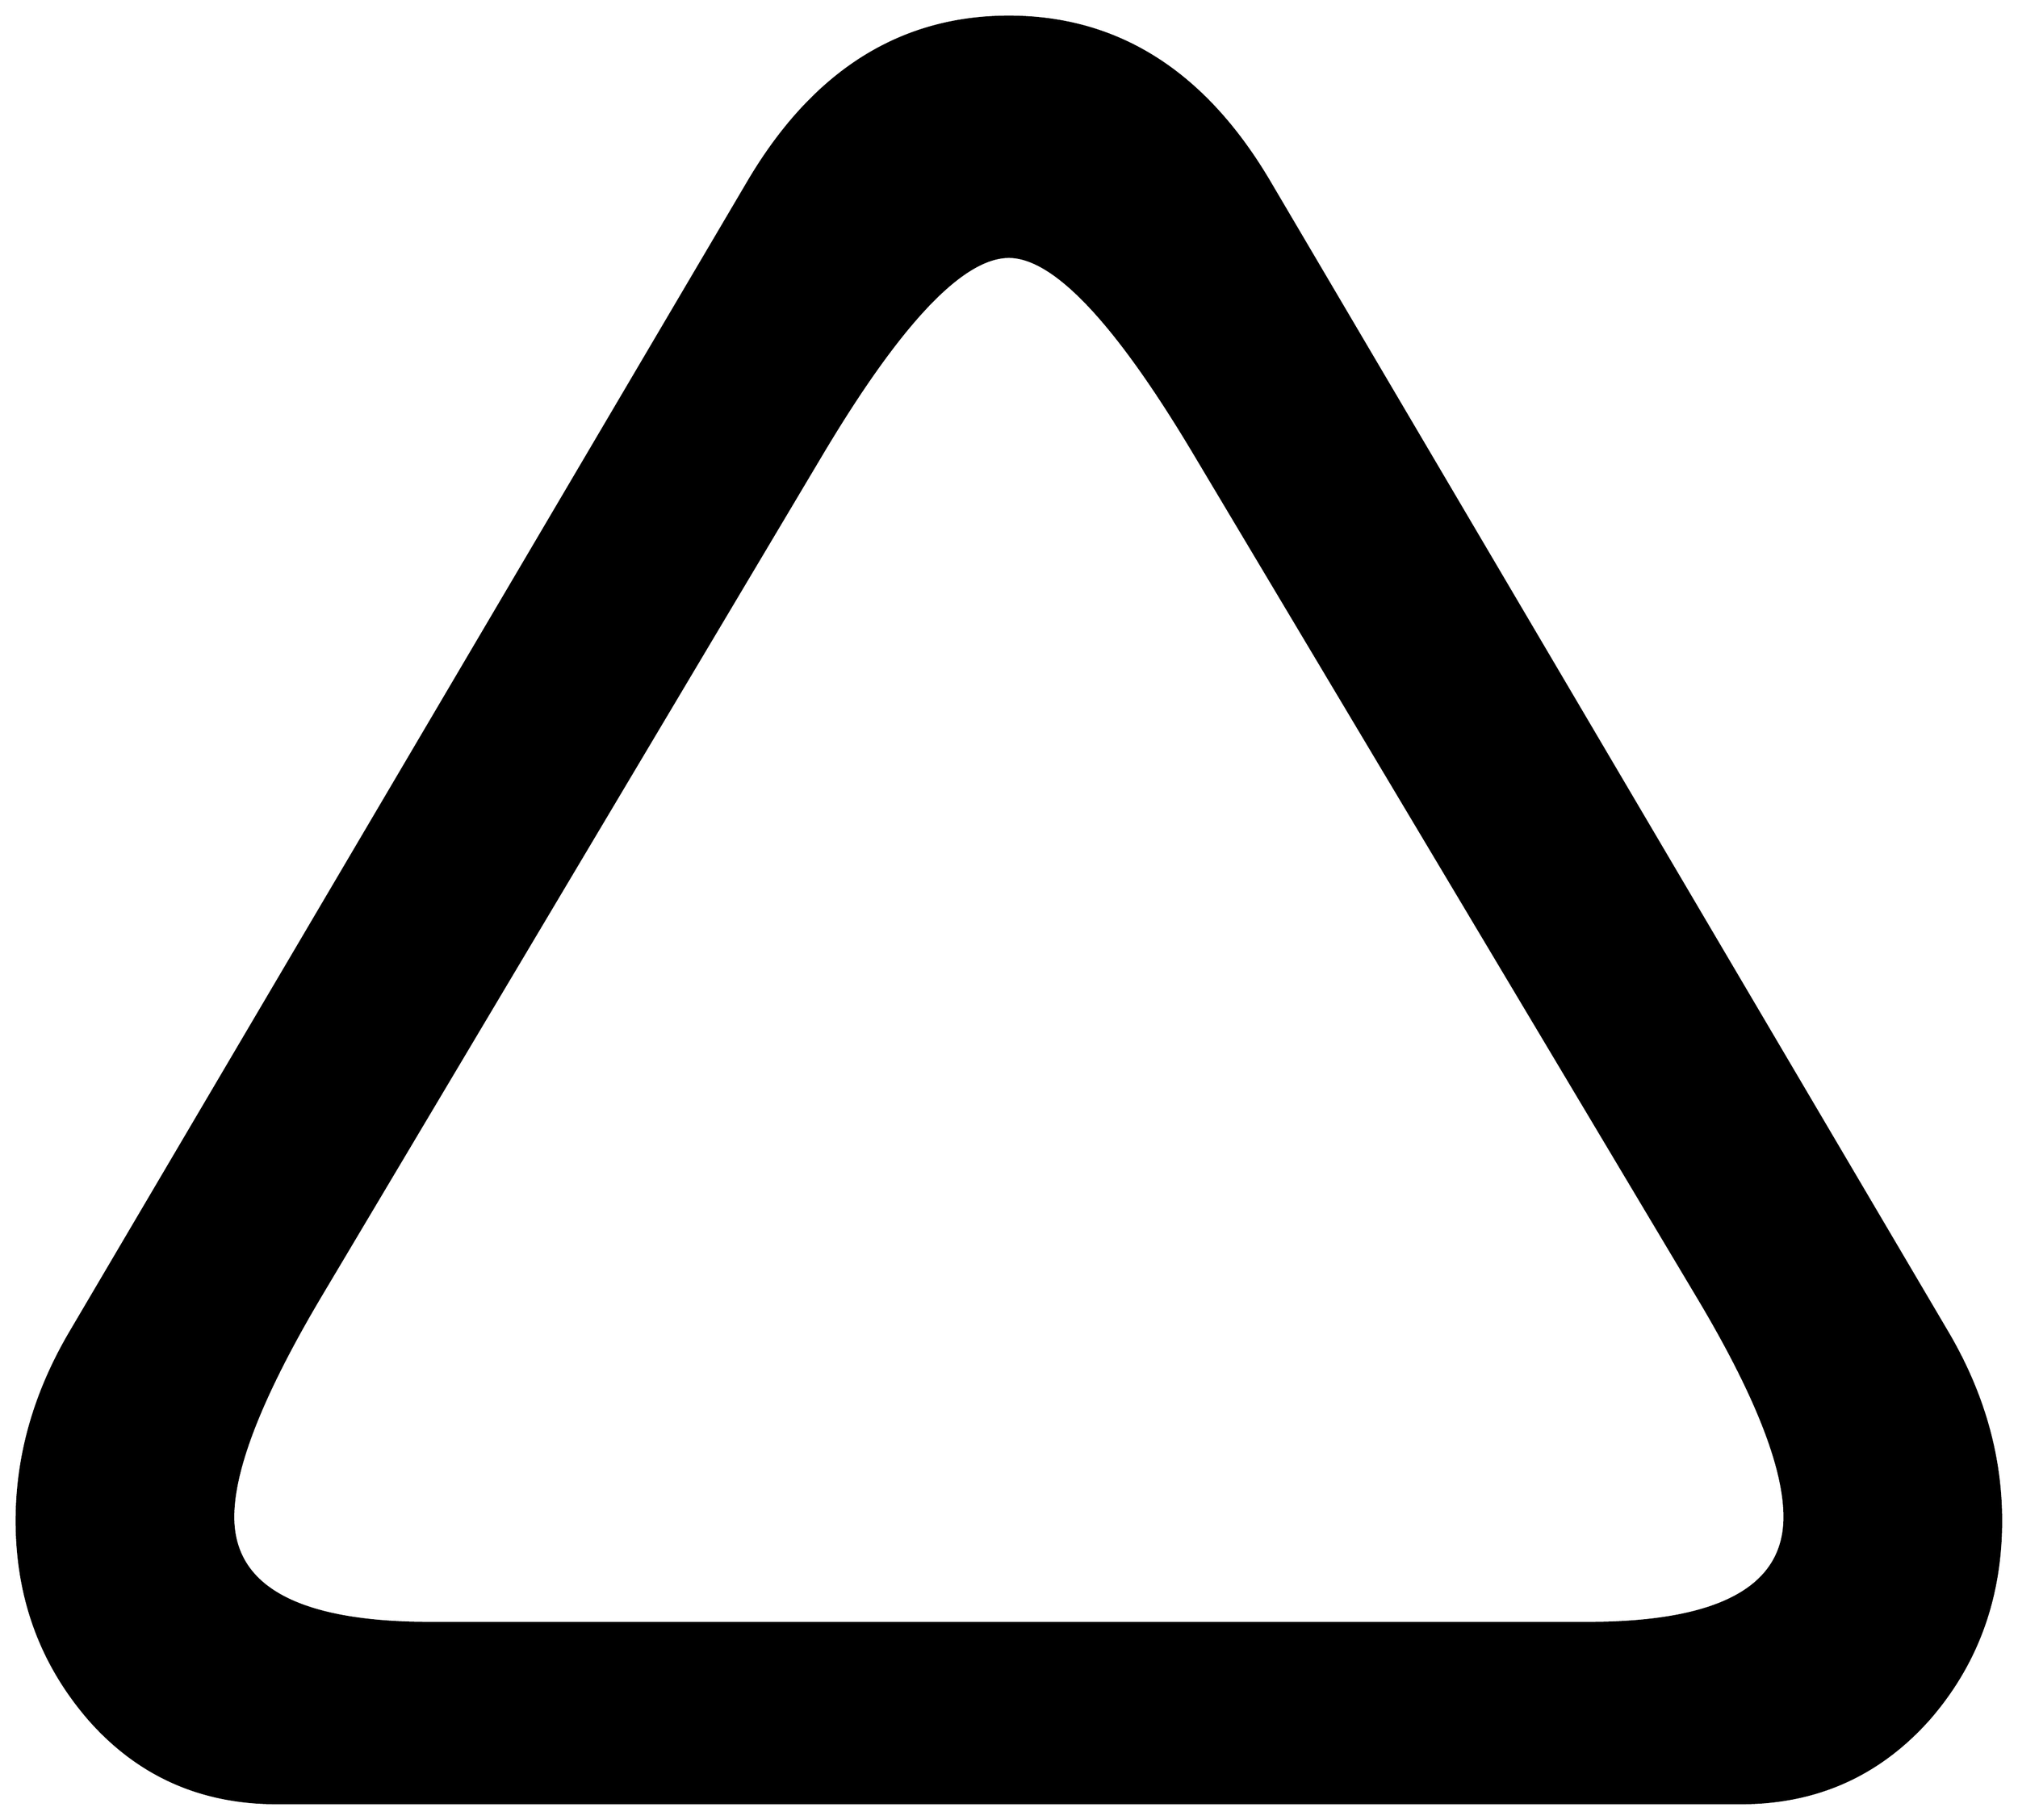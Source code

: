 


\begin{tikzpicture}[y=0.80pt, x=0.80pt, yscale=-1.0, xscale=1.0, inner sep=0pt, outer sep=0pt]
\begin{scope}[shift={(100.0,1807.0)},nonzero rule]
  \path[draw=.,fill=.,line width=1.600pt] (1818.0,-194.0) ..
    controls (1818.0,-132.667) and (1799.0,-80.0) ..
    (1761.0,-36.0) .. controls (1721.0,9.333) and (1670.667,32.0) ..
    (1610.0,32.0) -- (438.0,32.0) .. controls (377.333,32.0) and
    (327.333,9.667) .. (288.0,-35.0) .. controls (249.333,-79.667) and
    (230.0,-132.667) .. (230.0,-194.0) .. controls (230.0,-246.0)
    and (244.333,-296.333) .. (273.0,-345.0) -- (815.0,-1265.0) ..
    controls (867.0,-1353.667) and (936.667,-1398.0) ..
    (1024.0,-1398.0) .. controls (1111.333,-1398.0) and
    (1181.0,-1353.667) .. (1233.0,-1265.0) -- (1775.0,-345.0) ..
    controls (1803.667,-296.333) and (1818.0,-246.0) ..
    (1818.0,-194.0) -- cycle(1645.0,-197.0) .. controls
    (1645.0,-237.0) and (1621.667,-296.0) .. (1575.0,-374.0) --
    (1174.0,-1046.0) .. controls (1110.667,-1152.667) and
    (1060.667,-1206.0) .. (1024.0,-1206.0) .. controls
    (986.667,-1206.0) and (936.333,-1152.667) .. (873.0,-1046.0) --
    (473.0,-374.0) .. controls (426.333,-295.333) and (403.0,-236.333)
    .. (403.0,-197.0) .. controls (403.0,-140.333) and
    (455.667,-112.0) .. (561.0,-112.0) -- (1487.0,-112.0) ..
    controls (1592.333,-112.0) and (1645.0,-140.333) ..
    (1645.0,-197.0) -- cycle;
\end{scope}

\end{tikzpicture}

